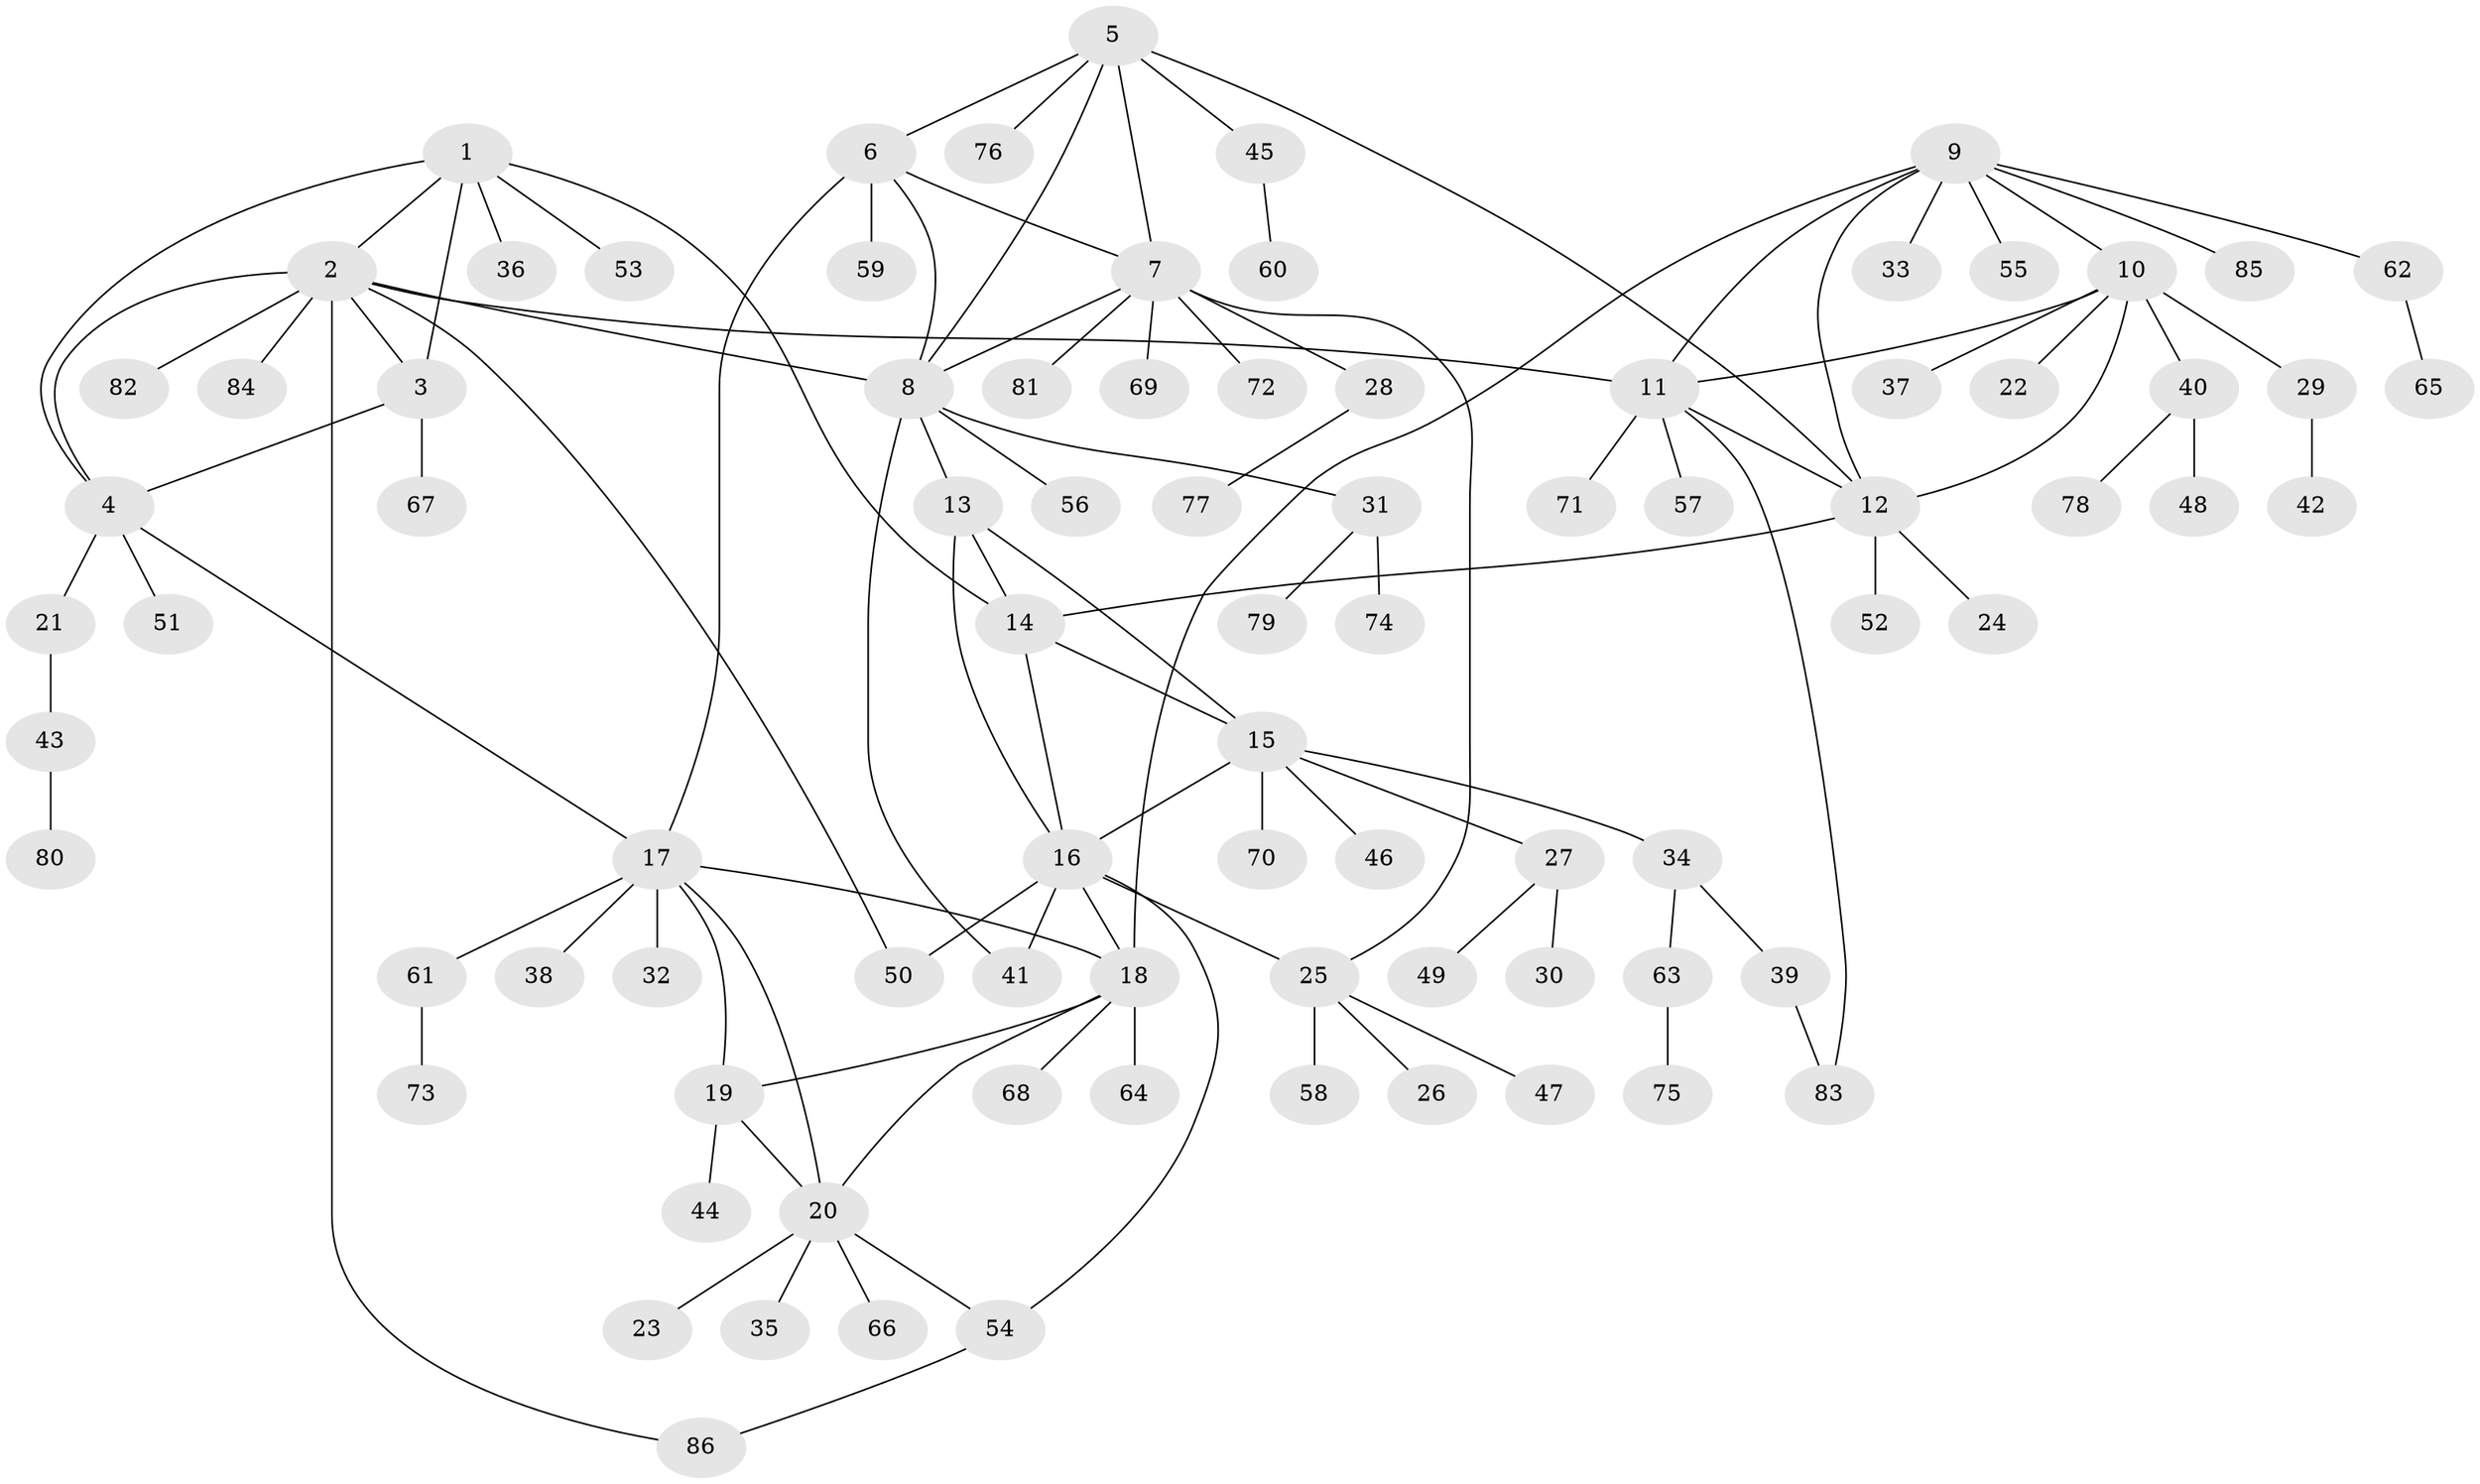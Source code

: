 // Generated by graph-tools (version 1.1) at 2025/16/03/09/25 04:16:03]
// undirected, 86 vertices, 112 edges
graph export_dot {
graph [start="1"]
  node [color=gray90,style=filled];
  1;
  2;
  3;
  4;
  5;
  6;
  7;
  8;
  9;
  10;
  11;
  12;
  13;
  14;
  15;
  16;
  17;
  18;
  19;
  20;
  21;
  22;
  23;
  24;
  25;
  26;
  27;
  28;
  29;
  30;
  31;
  32;
  33;
  34;
  35;
  36;
  37;
  38;
  39;
  40;
  41;
  42;
  43;
  44;
  45;
  46;
  47;
  48;
  49;
  50;
  51;
  52;
  53;
  54;
  55;
  56;
  57;
  58;
  59;
  60;
  61;
  62;
  63;
  64;
  65;
  66;
  67;
  68;
  69;
  70;
  71;
  72;
  73;
  74;
  75;
  76;
  77;
  78;
  79;
  80;
  81;
  82;
  83;
  84;
  85;
  86;
  1 -- 2;
  1 -- 3;
  1 -- 4;
  1 -- 14;
  1 -- 36;
  1 -- 53;
  2 -- 3;
  2 -- 4;
  2 -- 8;
  2 -- 11;
  2 -- 50;
  2 -- 82;
  2 -- 84;
  2 -- 86;
  3 -- 4;
  3 -- 67;
  4 -- 17;
  4 -- 21;
  4 -- 51;
  5 -- 6;
  5 -- 7;
  5 -- 8;
  5 -- 12;
  5 -- 45;
  5 -- 76;
  6 -- 7;
  6 -- 8;
  6 -- 17;
  6 -- 59;
  7 -- 8;
  7 -- 25;
  7 -- 28;
  7 -- 69;
  7 -- 72;
  7 -- 81;
  8 -- 13;
  8 -- 31;
  8 -- 41;
  8 -- 56;
  9 -- 10;
  9 -- 11;
  9 -- 12;
  9 -- 18;
  9 -- 33;
  9 -- 55;
  9 -- 62;
  9 -- 85;
  10 -- 11;
  10 -- 12;
  10 -- 22;
  10 -- 29;
  10 -- 37;
  10 -- 40;
  11 -- 12;
  11 -- 57;
  11 -- 71;
  11 -- 83;
  12 -- 14;
  12 -- 24;
  12 -- 52;
  13 -- 14;
  13 -- 15;
  13 -- 16;
  14 -- 15;
  14 -- 16;
  15 -- 16;
  15 -- 27;
  15 -- 34;
  15 -- 46;
  15 -- 70;
  16 -- 18;
  16 -- 25;
  16 -- 41;
  16 -- 50;
  16 -- 54;
  17 -- 18;
  17 -- 19;
  17 -- 20;
  17 -- 32;
  17 -- 38;
  17 -- 61;
  18 -- 19;
  18 -- 20;
  18 -- 64;
  18 -- 68;
  19 -- 20;
  19 -- 44;
  20 -- 23;
  20 -- 35;
  20 -- 54;
  20 -- 66;
  21 -- 43;
  25 -- 26;
  25 -- 47;
  25 -- 58;
  27 -- 30;
  27 -- 49;
  28 -- 77;
  29 -- 42;
  31 -- 74;
  31 -- 79;
  34 -- 39;
  34 -- 63;
  39 -- 83;
  40 -- 48;
  40 -- 78;
  43 -- 80;
  45 -- 60;
  54 -- 86;
  61 -- 73;
  62 -- 65;
  63 -- 75;
}
